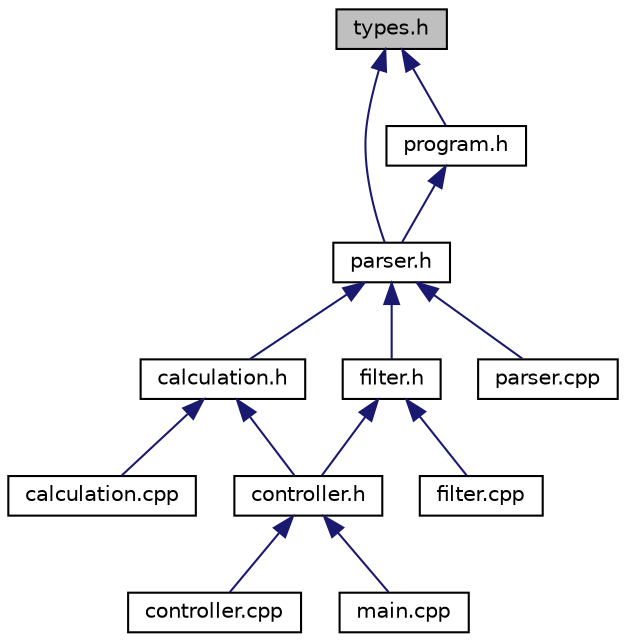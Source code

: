 digraph "types.h"
{
  edge [fontname="Helvetica",fontsize="10",labelfontname="Helvetica",labelfontsize="10"];
  node [fontname="Helvetica",fontsize="10",shape=record];
  Node1 [label="types.h",height=0.2,width=0.4,color="black", fillcolor="grey75", style="filled", fontcolor="black"];
  Node1 -> Node2 [dir="back",color="midnightblue",fontsize="10",style="solid",fontname="Helvetica"];
  Node2 [label="parser.h",height=0.2,width=0.4,color="black", fillcolor="white", style="filled",URL="$parser_8h.html"];
  Node2 -> Node3 [dir="back",color="midnightblue",fontsize="10",style="solid",fontname="Helvetica"];
  Node3 [label="calculation.h",height=0.2,width=0.4,color="black", fillcolor="white", style="filled",URL="$calculation_8h.html"];
  Node3 -> Node4 [dir="back",color="midnightblue",fontsize="10",style="solid",fontname="Helvetica"];
  Node4 [label="calculation.cpp",height=0.2,width=0.4,color="black", fillcolor="white", style="filled",URL="$calculation_8cpp.html"];
  Node3 -> Node5 [dir="back",color="midnightblue",fontsize="10",style="solid",fontname="Helvetica"];
  Node5 [label="controller.h",height=0.2,width=0.4,color="black", fillcolor="white", style="filled",URL="$controller_8h.html"];
  Node5 -> Node6 [dir="back",color="midnightblue",fontsize="10",style="solid",fontname="Helvetica"];
  Node6 [label="controller.cpp",height=0.2,width=0.4,color="black", fillcolor="white", style="filled",URL="$controller_8cpp.html"];
  Node5 -> Node7 [dir="back",color="midnightblue",fontsize="10",style="solid",fontname="Helvetica"];
  Node7 [label="main.cpp",height=0.2,width=0.4,color="black", fillcolor="white", style="filled",URL="$main_8cpp.html"];
  Node2 -> Node8 [dir="back",color="midnightblue",fontsize="10",style="solid",fontname="Helvetica"];
  Node8 [label="filter.h",height=0.2,width=0.4,color="black", fillcolor="white", style="filled",URL="$filter_8h.html"];
  Node8 -> Node5 [dir="back",color="midnightblue",fontsize="10",style="solid",fontname="Helvetica"];
  Node8 -> Node9 [dir="back",color="midnightblue",fontsize="10",style="solid",fontname="Helvetica"];
  Node9 [label="filter.cpp",height=0.2,width=0.4,color="black", fillcolor="white", style="filled",URL="$filter_8cpp.html"];
  Node2 -> Node10 [dir="back",color="midnightblue",fontsize="10",style="solid",fontname="Helvetica"];
  Node10 [label="parser.cpp",height=0.2,width=0.4,color="black", fillcolor="white", style="filled",URL="$parser_8cpp.html"];
  Node1 -> Node11 [dir="back",color="midnightblue",fontsize="10",style="solid",fontname="Helvetica"];
  Node11 [label="program.h",height=0.2,width=0.4,color="black", fillcolor="white", style="filled",URL="$program_8h.html"];
  Node11 -> Node2 [dir="back",color="midnightblue",fontsize="10",style="solid",fontname="Helvetica"];
}
